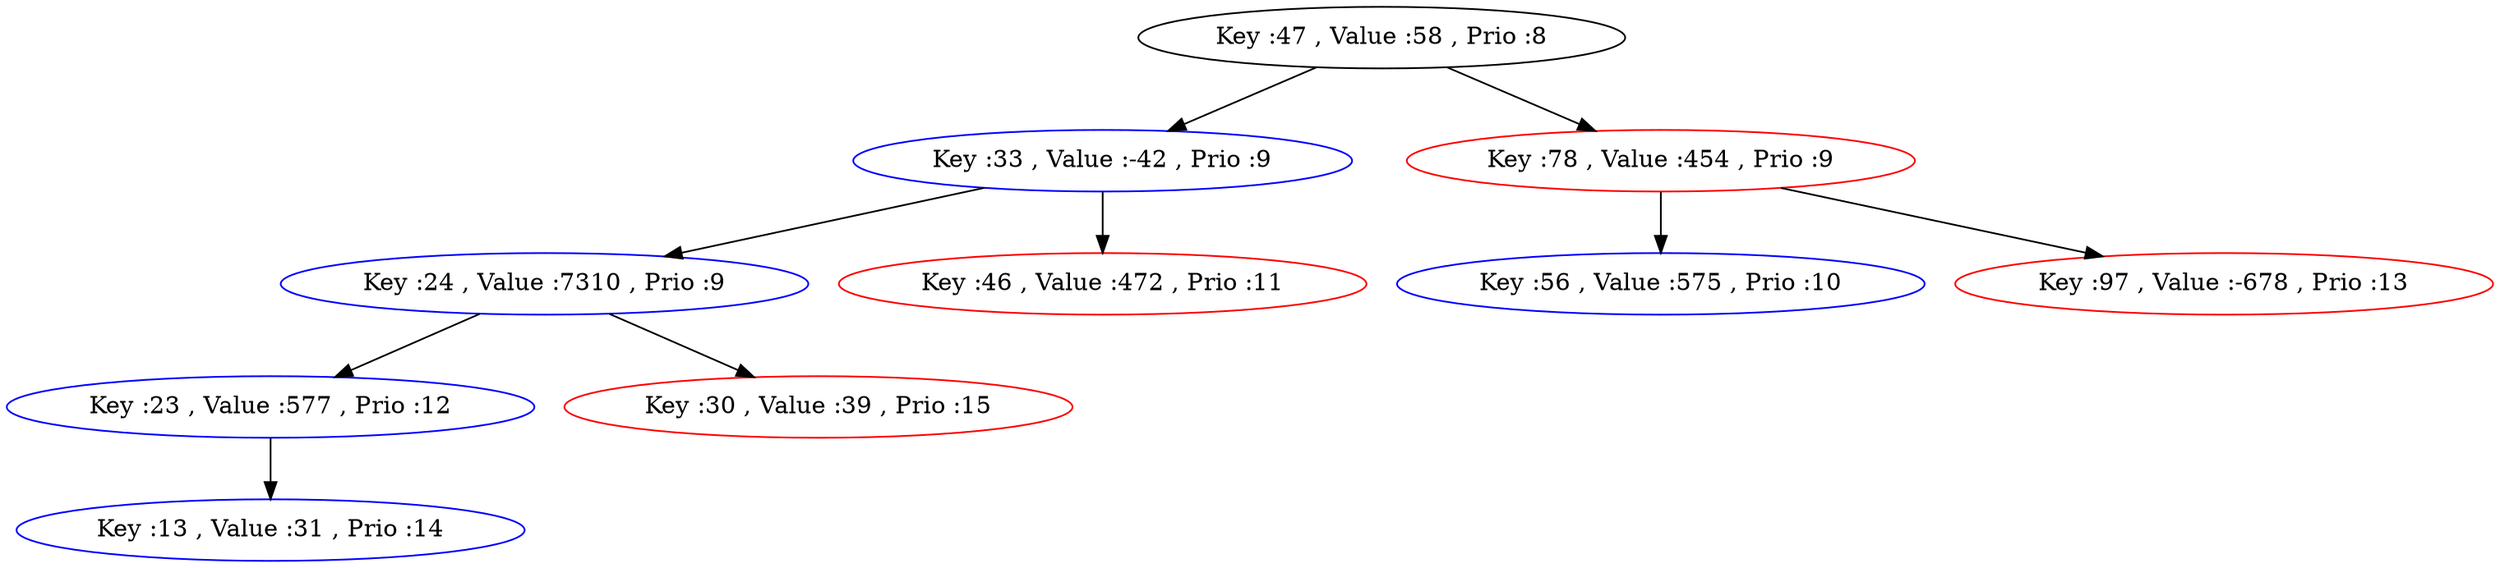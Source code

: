 digraph "G" {
	graph [
		fontsize = "14"
		fontname = "Times-Roman"
		fontcolor = "black"
	]
	node [
		fontsize = "14"
		fontname = "Times-Roman"
		fontcolor = "black"
		shape = "ellipse"
		style = "solid"
	]
	edge [
		fontsize = "14"
		fontname = "Times-Roman"
		fontcolor = "black"
		style = "solid"
	]
	"0" [
		fontsize = "14"
		fontname = "Times-Roman"
		fontcolor = "black"
		label = " Key :47 , Value :58 , Prio :8 "
		shape = "ellipse"
		style = "solid"
		color = "Black"
	]
	"1" [
		fontsize = "14"
		fontname = "Times-Roman"
		fontcolor = "black"
		label = " Key :33 , Value :-42 , Prio :9 "
		shape = "ellipse"
		style = "solid"
		color = "Blue"
	]
	"2" [
		fontsize = "14"
		fontname = "Times-Roman"
		fontcolor = "black"
		label = " Key :78 , Value :454 , Prio :9 "
		shape = "ellipse"
		style = "solid"
		color = "Red"
	]
	"3" [
		fontsize = "14"
		fontname = "Times-Roman"
		fontcolor = "black"
		label = " Key :24 , Value :7310 , Prio :9 "
		shape = "ellipse"
		style = "solid"
		color = "Blue"
	]
	"4" [
		fontsize = "14"
		fontname = "Times-Roman"
		fontcolor = "black"
		label = " Key :46 , Value :472 , Prio :11 "
		shape = "ellipse"
		style = "solid"
		color = "Red"
	]
	"5" [
		fontsize = "14"
		fontname = "Times-Roman"
		fontcolor = "black"
		label = " Key :56 , Value :575 , Prio :10 "
		shape = "ellipse"
		style = "solid"
		color = "Blue"
	]
	"6" [
		fontsize = "14"
		fontname = "Times-Roman"
		fontcolor = "black"
		label = " Key :97 , Value :-678 , Prio :13 "
		shape = "ellipse"
		style = "solid"
		color = "Red"
	]
	"7" [
		fontsize = "14"
		fontname = "Times-Roman"
		fontcolor = "black"
		label = " Key :23 , Value :577 , Prio :12 "
		shape = "ellipse"
		style = "solid"
		color = "Blue"
	]
	"8" [
		fontsize = "14"
		fontname = "Times-Roman"
		fontcolor = "black"
		label = " Key :30 , Value :39 , Prio :15 "
		shape = "ellipse"
		style = "solid"
		color = "Red"
	]
	"9" [
		fontsize = "14"
		fontname = "Times-Roman"
		fontcolor = "black"
		label = " Key :13 , Value :31 , Prio :14 "
		shape = "ellipse"
		style = "solid"
		color = "Blue"
	]
	"0" -> "1" [
		fontsize = "14"
		fontname = "Times-Roman"
		fontcolor = "black"
		style = "solid"
	]
	"0" -> "2" [
		fontsize = "14"
		fontname = "Times-Roman"
		fontcolor = "black"
		style = "solid"
	]
	"1" -> "3" [
		fontsize = "14"
		fontname = "Times-Roman"
		fontcolor = "black"
		style = "solid"
	]
	"1" -> "4" [
		fontsize = "14"
		fontname = "Times-Roman"
		fontcolor = "black"
		style = "solid"
	]
	"2" -> "5" [
		fontsize = "14"
		fontname = "Times-Roman"
		fontcolor = "black"
		style = "solid"
	]
	"2" -> "6" [
		fontsize = "14"
		fontname = "Times-Roman"
		fontcolor = "black"
		style = "solid"
	]
	"3" -> "7" [
		fontsize = "14"
		fontname = "Times-Roman"
		fontcolor = "black"
		style = "solid"
	]
	"3" -> "8" [
		fontsize = "14"
		fontname = "Times-Roman"
		fontcolor = "black"
		style = "solid"
	]
	"7" -> "9" [
		fontsize = "14"
		fontname = "Times-Roman"
		fontcolor = "black"
		style = "solid"
	]
}
